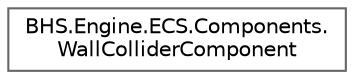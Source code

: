 digraph "Иерархия классов. Графический вид."
{
 // LATEX_PDF_SIZE
  bgcolor="transparent";
  edge [fontname=Helvetica,fontsize=10,labelfontname=Helvetica,labelfontsize=10];
  node [fontname=Helvetica,fontsize=10,shape=box,height=0.2,width=0.4];
  rankdir="LR";
  Node0 [id="Node000000",label="BHS.Engine.ECS.Components.\lWallColliderComponent",height=0.2,width=0.4,color="grey40", fillcolor="white", style="filled",URL="$structBHS_1_1Engine_1_1ECS_1_1Components_1_1WallColliderComponent.html",tooltip="Компонент коллайдера стены (отрезок)"];
}
